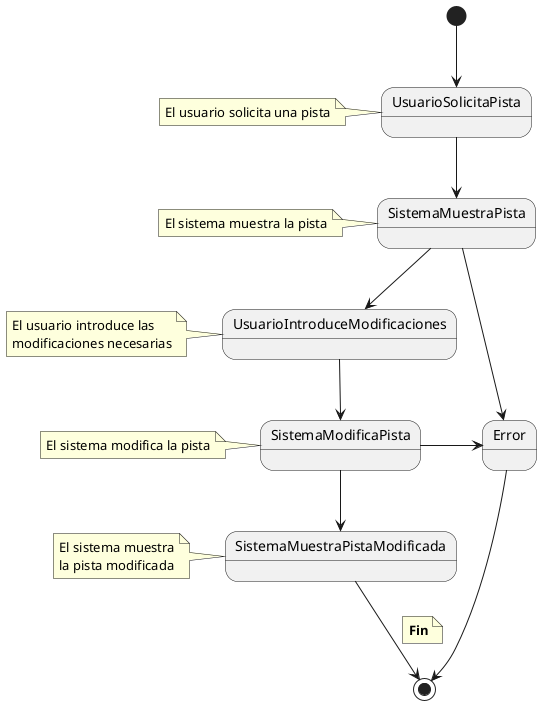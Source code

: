 @startuml 
[*] --> UsuarioSolicitaPista
UsuarioSolicitaPista -d-> SistemaMuestraPista
note left of UsuarioSolicitaPista
    El usuario solicita una pista
end note
SistemaMuestraPista -d-> UsuarioIntroduceModificaciones
note left of SistemaMuestraPista
    El sistema muestra la pista
end note
SistemaMuestraPista -d-> Error
UsuarioIntroduceModificaciones -d-> SistemaModificaPista
note left of UsuarioIntroduceModificaciones
    El usuario introduce las 
    modificaciones necesarias
end note
SistemaModificaPista -d-> SistemaMuestraPistaModificada
note left of SistemaModificaPista
    El sistema modifica la pista
end note
SistemaModificaPista -r-> Error
note left of SistemaMuestraPistaModificada
    El sistema muestra
    la pista modificada
end note
Error -d-> [*]
SistemaMuestraPistaModificada -d-> [*]
note on link
    **Fin**
end note

@enduml